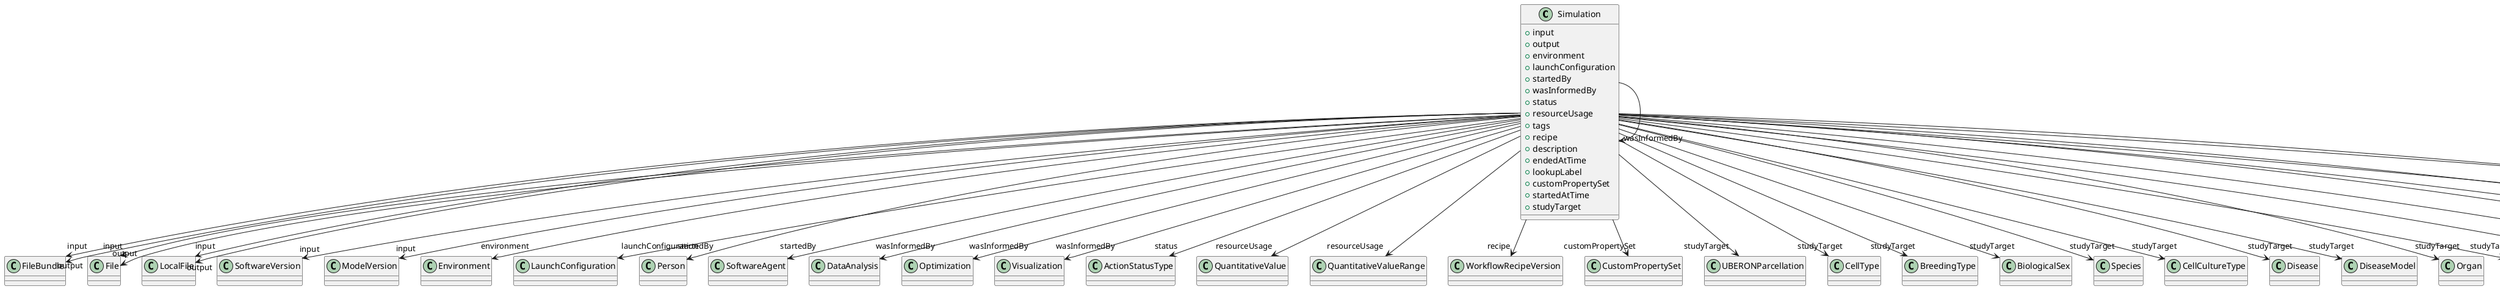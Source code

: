 @startuml
class Simulation {
+input
+output
+environment
+launchConfiguration
+startedBy
+wasInformedBy
+status
+resourceUsage
+tags
+recipe
+description
+endedAtTime
+lookupLabel
+customPropertySet
+startedAtTime
+studyTarget

}
Simulation -d-> "input" FileBundle
Simulation -d-> "input" File
Simulation -d-> "input" LocalFile
Simulation -d-> "input" SoftwareVersion
Simulation -d-> "input" ModelVersion
Simulation -d-> "output" FileBundle
Simulation -d-> "output" File
Simulation -d-> "output" LocalFile
Simulation -d-> "environment" Environment
Simulation -d-> "launchConfiguration" LaunchConfiguration
Simulation -d-> "startedBy" Person
Simulation -d-> "startedBy" SoftwareAgent
Simulation -d-> "wasInformedBy" DataAnalysis
Simulation -d-> "wasInformedBy" Optimization
Simulation -d-> "wasInformedBy" Simulation
Simulation -d-> "wasInformedBy" Visualization
Simulation -d-> "status" ActionStatusType
Simulation -d-> "resourceUsage" QuantitativeValue
Simulation -d-> "resourceUsage" QuantitativeValueRange
Simulation -d-> "recipe" WorkflowRecipeVersion
Simulation -d-> "customPropertySet" CustomPropertySet
Simulation -d-> "studyTarget" UBERONParcellation
Simulation -d-> "studyTarget" CellType
Simulation -d-> "studyTarget" BreedingType
Simulation -d-> "studyTarget" BiologicalSex
Simulation -d-> "studyTarget" Species
Simulation -d-> "studyTarget" CellCultureType
Simulation -d-> "studyTarget" Disease
Simulation -d-> "studyTarget" DiseaseModel
Simulation -d-> "studyTarget" Organ
Simulation -d-> "studyTarget" GeneticStrainType
Simulation -d-> "studyTarget" BiologicalOrder
Simulation -d-> "studyTarget" MolecularEntity
Simulation -d-> "studyTarget" Handedness
Simulation -d-> "studyTarget" SubcellularEntity
Simulation -d-> "studyTarget" TermSuggestion
Simulation -d-> "studyTarget" ParcellationEntityVersion
Simulation -d-> "studyTarget" ParcellationEntity
Simulation -d-> "studyTarget" CustomAnatomicalEntity

@enduml